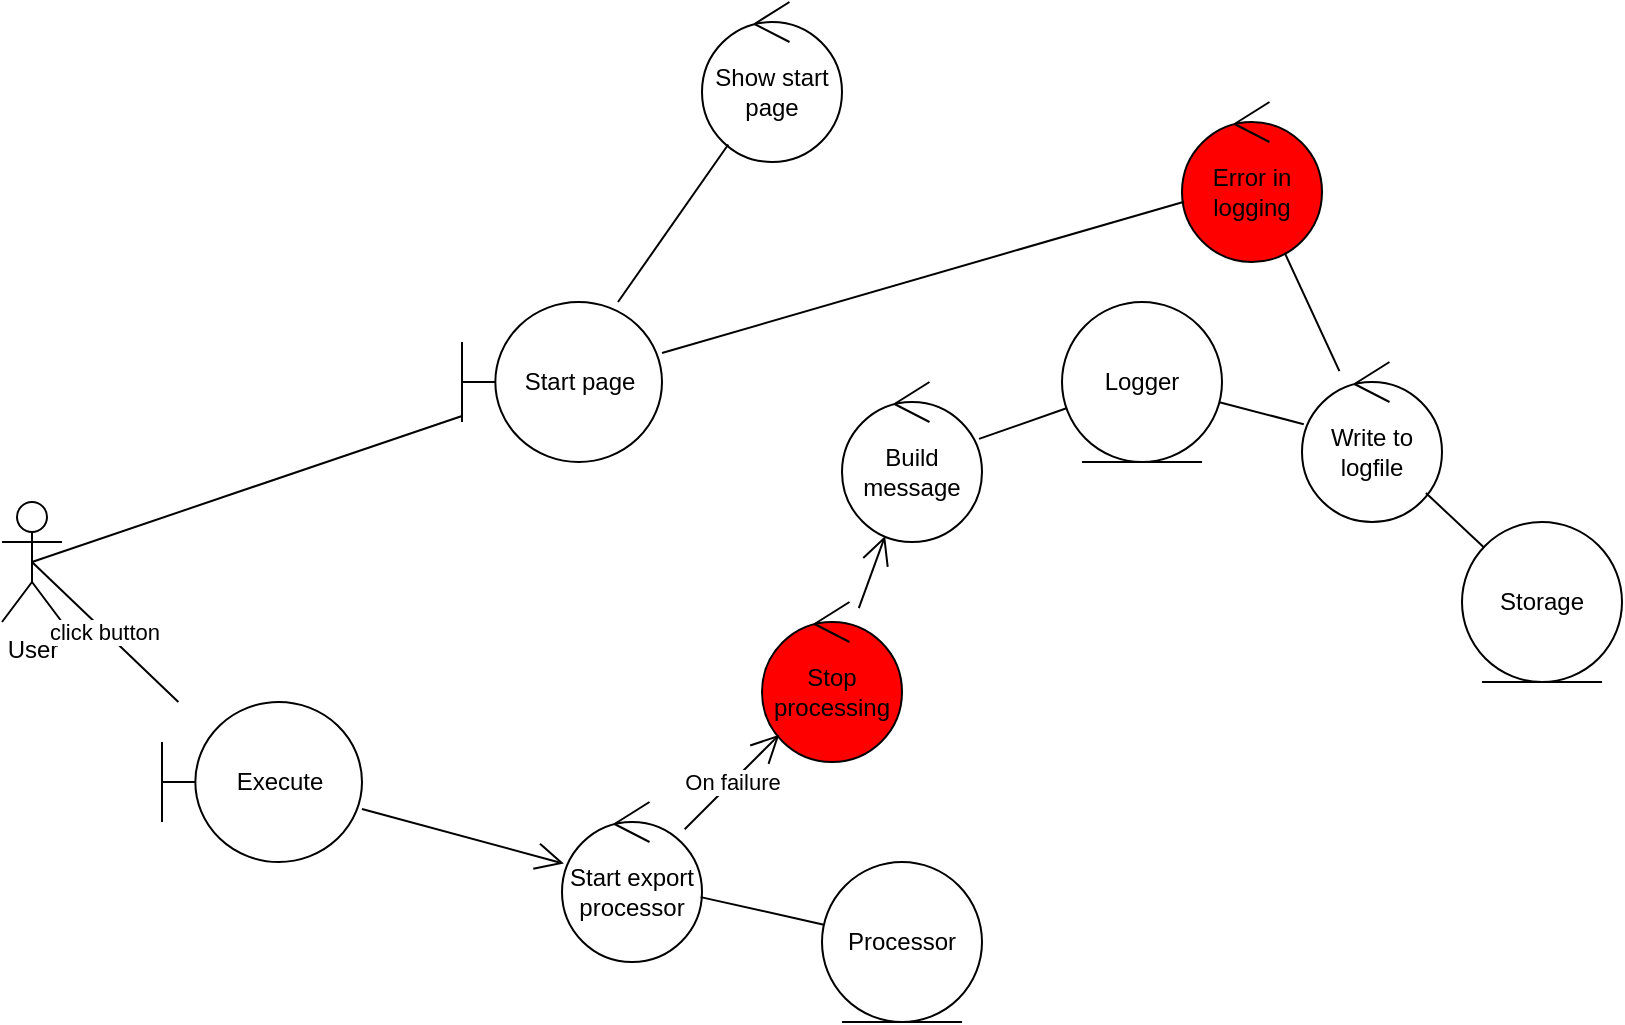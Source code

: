 <mxfile version="12.7.7" type="device"><diagram id="dZnjKxnriLe0iqJ96v_n" name="Page-1"><mxGraphModel dx="2254" dy="841" grid="1" gridSize="10" guides="1" tooltips="1" connect="1" arrows="1" fold="1" page="1" pageScale="1" pageWidth="1169" pageHeight="827" math="0" shadow="0"><root><mxCell id="0"/><mxCell id="1" parent="0"/><mxCell id="BB0n6d5RN3oHGZ0ceFDy-143" value="User" style="shape=umlActor;verticalLabelPosition=bottom;labelBackgroundColor=#ffffff;verticalAlign=top;html=1;" vertex="1" parent="1"><mxGeometry x="50" y="280" width="30" height="60" as="geometry"/></mxCell><mxCell id="BB0n6d5RN3oHGZ0ceFDy-144" value="Start page" style="shape=umlBoundary;whiteSpace=wrap;html=1;" vertex="1" parent="1"><mxGeometry x="280" y="180" width="100" height="80" as="geometry"/></mxCell><mxCell id="BB0n6d5RN3oHGZ0ceFDy-145" value="" style="endArrow=none;html=1;exitX=0.5;exitY=0.5;exitDx=0;exitDy=0;exitPerimeter=0;" edge="1" parent="1" source="BB0n6d5RN3oHGZ0ceFDy-143" target="BB0n6d5RN3oHGZ0ceFDy-144"><mxGeometry relative="1" as="geometry"><mxPoint x="135" y="330" as="sourcePoint"/><mxPoint x="220" y="330" as="targetPoint"/></mxGeometry></mxCell><mxCell id="BB0n6d5RN3oHGZ0ceFDy-146" value="Show start page" style="ellipse;shape=umlControl;whiteSpace=wrap;html=1;" vertex="1" parent="1"><mxGeometry x="400" y="30" width="70" height="80" as="geometry"/></mxCell><mxCell id="BB0n6d5RN3oHGZ0ceFDy-147" value="" style="endArrow=none;html=1;" edge="1" parent="1" source="BB0n6d5RN3oHGZ0ceFDy-146" target="BB0n6d5RN3oHGZ0ceFDy-144"><mxGeometry relative="1" as="geometry"><mxPoint x="205" y="259.1" as="sourcePoint"/><mxPoint x="309" y="230.14" as="targetPoint"/></mxGeometry></mxCell><mxCell id="BB0n6d5RN3oHGZ0ceFDy-150" value="Execute" style="shape=umlBoundary;whiteSpace=wrap;html=1;labelBackgroundColor=none;fillColor=#FFFFFF;" vertex="1" parent="1"><mxGeometry x="130" y="380" width="100" height="80" as="geometry"/></mxCell><mxCell id="BB0n6d5RN3oHGZ0ceFDy-151" value="click button" style="endArrow=none;html=1;exitX=0.5;exitY=0.5;exitDx=0;exitDy=0;exitPerimeter=0;" edge="1" parent="1" source="BB0n6d5RN3oHGZ0ceFDy-143" target="BB0n6d5RN3oHGZ0ceFDy-150"><mxGeometry relative="1" as="geometry"><mxPoint x="145" y="310" as="sourcePoint"/><mxPoint x="290" y="362.051" as="targetPoint"/></mxGeometry></mxCell><mxCell id="BB0n6d5RN3oHGZ0ceFDy-152" value="Start export processor" style="ellipse;shape=umlControl;whiteSpace=wrap;html=1;labelBackgroundColor=none;fillColor=#FFFFFF;" vertex="1" parent="1"><mxGeometry x="330" y="430" width="70" height="80" as="geometry"/></mxCell><mxCell id="BB0n6d5RN3oHGZ0ceFDy-153" value="&lt;div&gt;Processor&lt;/div&gt;" style="ellipse;shape=umlEntity;whiteSpace=wrap;html=1;labelBackgroundColor=none;fillColor=#FFFFFF;" vertex="1" parent="1"><mxGeometry x="460" y="460" width="80" height="80" as="geometry"/></mxCell><mxCell id="BB0n6d5RN3oHGZ0ceFDy-154" value="" style="endArrow=open;html=1;endFill=0;endSize=12;" edge="1" parent="1" source="BB0n6d5RN3oHGZ0ceFDy-150" target="BB0n6d5RN3oHGZ0ceFDy-152"><mxGeometry relative="1" as="geometry"><mxPoint x="145" y="310" as="sourcePoint"/><mxPoint x="255.878" y="477.812" as="targetPoint"/></mxGeometry></mxCell><mxCell id="BB0n6d5RN3oHGZ0ceFDy-155" value="" style="endArrow=none;html=1;" edge="1" parent="1" source="BB0n6d5RN3oHGZ0ceFDy-152" target="BB0n6d5RN3oHGZ0ceFDy-153"><mxGeometry relative="1" as="geometry"><mxPoint x="324" y="484.184" as="sourcePoint"/><mxPoint x="381.031" y="500.363" as="targetPoint"/></mxGeometry></mxCell><mxCell id="BB0n6d5RN3oHGZ0ceFDy-159" value="Stop processing" style="ellipse;shape=umlControl;whiteSpace=wrap;html=1;labelBackgroundColor=none;fillColor=#FF0000;" vertex="1" parent="1"><mxGeometry x="430" y="330" width="70" height="80" as="geometry"/></mxCell><mxCell id="BB0n6d5RN3oHGZ0ceFDy-160" value="On failure" style="endArrow=open;endFill=1;endSize=12;html=1;" edge="1" parent="1" source="BB0n6d5RN3oHGZ0ceFDy-152" target="BB0n6d5RN3oHGZ0ceFDy-159"><mxGeometry width="160" relative="1" as="geometry"><mxPoint x="120" y="560" as="sourcePoint"/><mxPoint x="280" y="560" as="targetPoint"/></mxGeometry></mxCell><mxCell id="BB0n6d5RN3oHGZ0ceFDy-162" value="" style="endArrow=open;endFill=1;endSize=12;html=1;" edge="1" parent="1" source="BB0n6d5RN3oHGZ0ceFDy-159" target="BB0n6d5RN3oHGZ0ceFDy-175"><mxGeometry width="160" relative="1" as="geometry"><mxPoint x="120" y="560" as="sourcePoint"/><mxPoint x="600" y="310" as="targetPoint"/></mxGeometry></mxCell><mxCell id="BB0n6d5RN3oHGZ0ceFDy-175" value="Build message" style="ellipse;shape=umlControl;whiteSpace=wrap;html=1;labelBackgroundColor=none;fillColor=#FFFFFF;" vertex="1" parent="1"><mxGeometry x="470" y="220" width="70" height="80" as="geometry"/></mxCell><mxCell id="BB0n6d5RN3oHGZ0ceFDy-176" value="" style="endArrow=none;html=1;" edge="1" parent="1" source="BB0n6d5RN3oHGZ0ceFDy-175" target="BB0n6d5RN3oHGZ0ceFDy-177"><mxGeometry relative="1" as="geometry"><mxPoint x="559.668" y="214.501" as="sourcePoint"/><mxPoint x="582.111" y="245.777" as="targetPoint"/></mxGeometry></mxCell><mxCell id="BB0n6d5RN3oHGZ0ceFDy-177" value="&lt;div&gt;Logger&lt;/div&gt;" style="ellipse;shape=umlEntity;whiteSpace=wrap;html=1;labelBackgroundColor=none;fillColor=#FFFFFF;" vertex="1" parent="1"><mxGeometry x="580" y="180" width="80" height="80" as="geometry"/></mxCell><mxCell id="BB0n6d5RN3oHGZ0ceFDy-178" value="Storage" style="ellipse;shape=umlEntity;whiteSpace=wrap;html=1;labelBackgroundColor=none;fillColor=#FFFFFF;" vertex="1" parent="1"><mxGeometry x="780" y="290" width="80" height="80" as="geometry"/></mxCell><mxCell id="BB0n6d5RN3oHGZ0ceFDy-179" value="Write to logfile" style="ellipse;shape=umlControl;whiteSpace=wrap;html=1;labelBackgroundColor=none;fillColor=#FFFFFF;" vertex="1" parent="1"><mxGeometry x="700" y="210" width="70" height="80" as="geometry"/></mxCell><mxCell id="BB0n6d5RN3oHGZ0ceFDy-180" value="" style="endArrow=none;html=1;" edge="1" parent="1" source="BB0n6d5RN3oHGZ0ceFDy-177" target="BB0n6d5RN3oHGZ0ceFDy-179"><mxGeometry relative="1" as="geometry"><mxPoint x="591.871" y="284.369" as="sourcePoint"/><mxPoint x="630.962" y="247.51" as="targetPoint"/></mxGeometry></mxCell><mxCell id="BB0n6d5RN3oHGZ0ceFDy-181" value="" style="endArrow=none;html=1;" edge="1" parent="1" source="BB0n6d5RN3oHGZ0ceFDy-179" target="BB0n6d5RN3oHGZ0ceFDy-178"><mxGeometry relative="1" as="geometry"><mxPoint x="699.482" y="226.416" as="sourcePoint"/><mxPoint x="830" y="320" as="targetPoint"/></mxGeometry></mxCell><mxCell id="BB0n6d5RN3oHGZ0ceFDy-182" value="Error in logging" style="ellipse;shape=umlControl;whiteSpace=wrap;html=1;labelBackgroundColor=none;fillColor=#FF0000;" vertex="1" parent="1"><mxGeometry x="640" y="80" width="70" height="80" as="geometry"/></mxCell><mxCell id="BB0n6d5RN3oHGZ0ceFDy-183" value="" style="endArrow=none;html=1;" edge="1" parent="1" source="BB0n6d5RN3oHGZ0ceFDy-179" target="BB0n6d5RN3oHGZ0ceFDy-182"><mxGeometry relative="1" as="geometry"><mxPoint x="668.689" y="240.156" as="sourcePoint"/><mxPoint x="710.878" y="251.099" as="targetPoint"/></mxGeometry></mxCell><mxCell id="BB0n6d5RN3oHGZ0ceFDy-184" value="" style="endArrow=none;html=1;" edge="1" parent="1" source="BB0n6d5RN3oHGZ0ceFDy-144" target="BB0n6d5RN3oHGZ0ceFDy-182"><mxGeometry relative="1" as="geometry"><mxPoint x="758.829" y="223.255" as="sourcePoint"/><mxPoint x="780.916" y="166.619" as="targetPoint"/></mxGeometry></mxCell></root></mxGraphModel></diagram></mxfile>